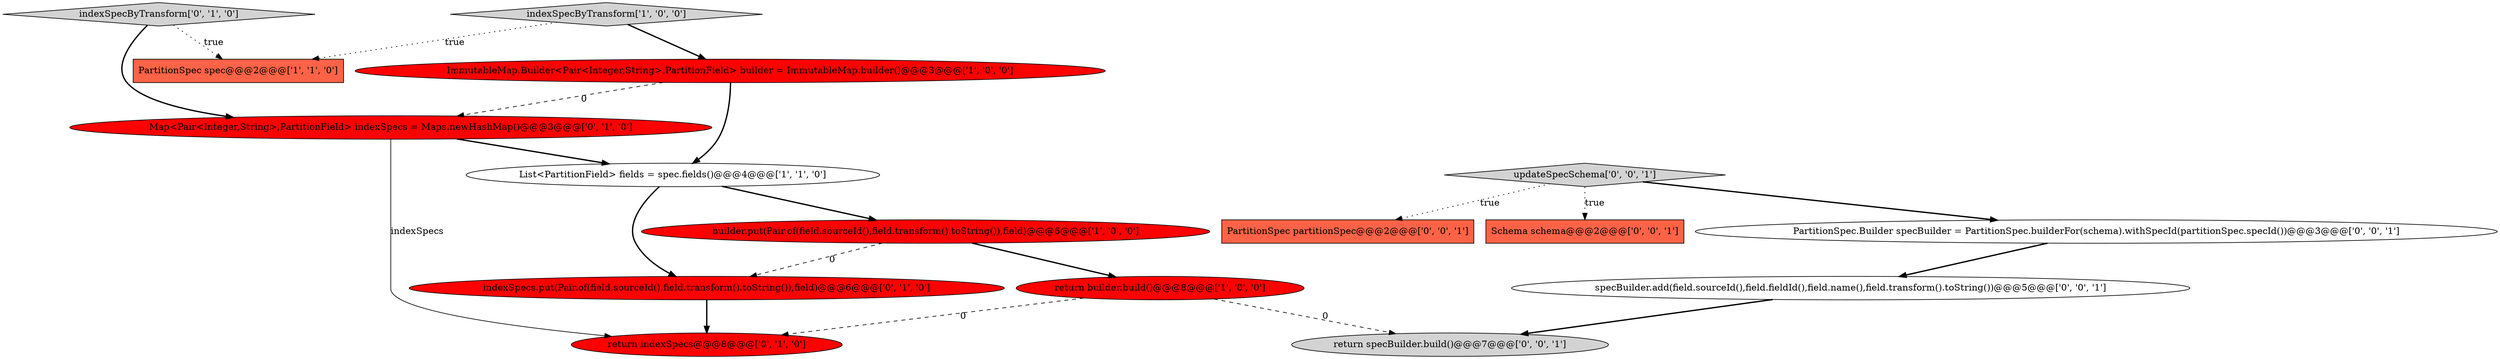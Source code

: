 digraph {
1 [style = filled, label = "PartitionSpec spec@@@2@@@['1', '1', '0']", fillcolor = tomato, shape = box image = "AAA0AAABBB1BBB"];
12 [style = filled, label = "PartitionSpec partitionSpec@@@2@@@['0', '0', '1']", fillcolor = tomato, shape = box image = "AAA0AAABBB3BBB"];
14 [style = filled, label = "Schema schema@@@2@@@['0', '0', '1']", fillcolor = tomato, shape = box image = "AAA0AAABBB3BBB"];
5 [style = filled, label = "indexSpecByTransform['1', '0', '0']", fillcolor = lightgray, shape = diamond image = "AAA0AAABBB1BBB"];
13 [style = filled, label = "specBuilder.add(field.sourceId(),field.fieldId(),field.name(),field.transform().toString())@@@5@@@['0', '0', '1']", fillcolor = white, shape = ellipse image = "AAA0AAABBB3BBB"];
0 [style = filled, label = "List<PartitionField> fields = spec.fields()@@@4@@@['1', '1', '0']", fillcolor = white, shape = ellipse image = "AAA0AAABBB1BBB"];
10 [style = filled, label = "PartitionSpec.Builder specBuilder = PartitionSpec.builderFor(schema).withSpecId(partitionSpec.specId())@@@3@@@['0', '0', '1']", fillcolor = white, shape = ellipse image = "AAA0AAABBB3BBB"];
6 [style = filled, label = "return indexSpecs@@@8@@@['0', '1', '0']", fillcolor = red, shape = ellipse image = "AAA1AAABBB2BBB"];
9 [style = filled, label = "Map<Pair<Integer,String>,PartitionField> indexSpecs = Maps.newHashMap()@@@3@@@['0', '1', '0']", fillcolor = red, shape = ellipse image = "AAA1AAABBB2BBB"];
8 [style = filled, label = "indexSpecByTransform['0', '1', '0']", fillcolor = lightgray, shape = diamond image = "AAA0AAABBB2BBB"];
4 [style = filled, label = "return builder.build()@@@8@@@['1', '0', '0']", fillcolor = red, shape = ellipse image = "AAA1AAABBB1BBB"];
15 [style = filled, label = "return specBuilder.build()@@@7@@@['0', '0', '1']", fillcolor = lightgray, shape = ellipse image = "AAA0AAABBB3BBB"];
7 [style = filled, label = "indexSpecs.put(Pair.of(field.sourceId(),field.transform().toString()),field)@@@6@@@['0', '1', '0']", fillcolor = red, shape = ellipse image = "AAA1AAABBB2BBB"];
2 [style = filled, label = "builder.put(Pair.of(field.sourceId(),field.transform().toString()),field)@@@6@@@['1', '0', '0']", fillcolor = red, shape = ellipse image = "AAA1AAABBB1BBB"];
11 [style = filled, label = "updateSpecSchema['0', '0', '1']", fillcolor = lightgray, shape = diamond image = "AAA0AAABBB3BBB"];
3 [style = filled, label = "ImmutableMap.Builder<Pair<Integer,String>,PartitionField> builder = ImmutableMap.builder()@@@3@@@['1', '0', '0']", fillcolor = red, shape = ellipse image = "AAA1AAABBB1BBB"];
8->9 [style = bold, label=""];
5->3 [style = bold, label=""];
8->1 [style = dotted, label="true"];
11->12 [style = dotted, label="true"];
9->6 [style = solid, label="indexSpecs"];
13->15 [style = bold, label=""];
9->0 [style = bold, label=""];
10->13 [style = bold, label=""];
3->9 [style = dashed, label="0"];
2->7 [style = dashed, label="0"];
4->6 [style = dashed, label="0"];
2->4 [style = bold, label=""];
11->10 [style = bold, label=""];
4->15 [style = dashed, label="0"];
3->0 [style = bold, label=""];
7->6 [style = bold, label=""];
5->1 [style = dotted, label="true"];
0->2 [style = bold, label=""];
0->7 [style = bold, label=""];
11->14 [style = dotted, label="true"];
}
